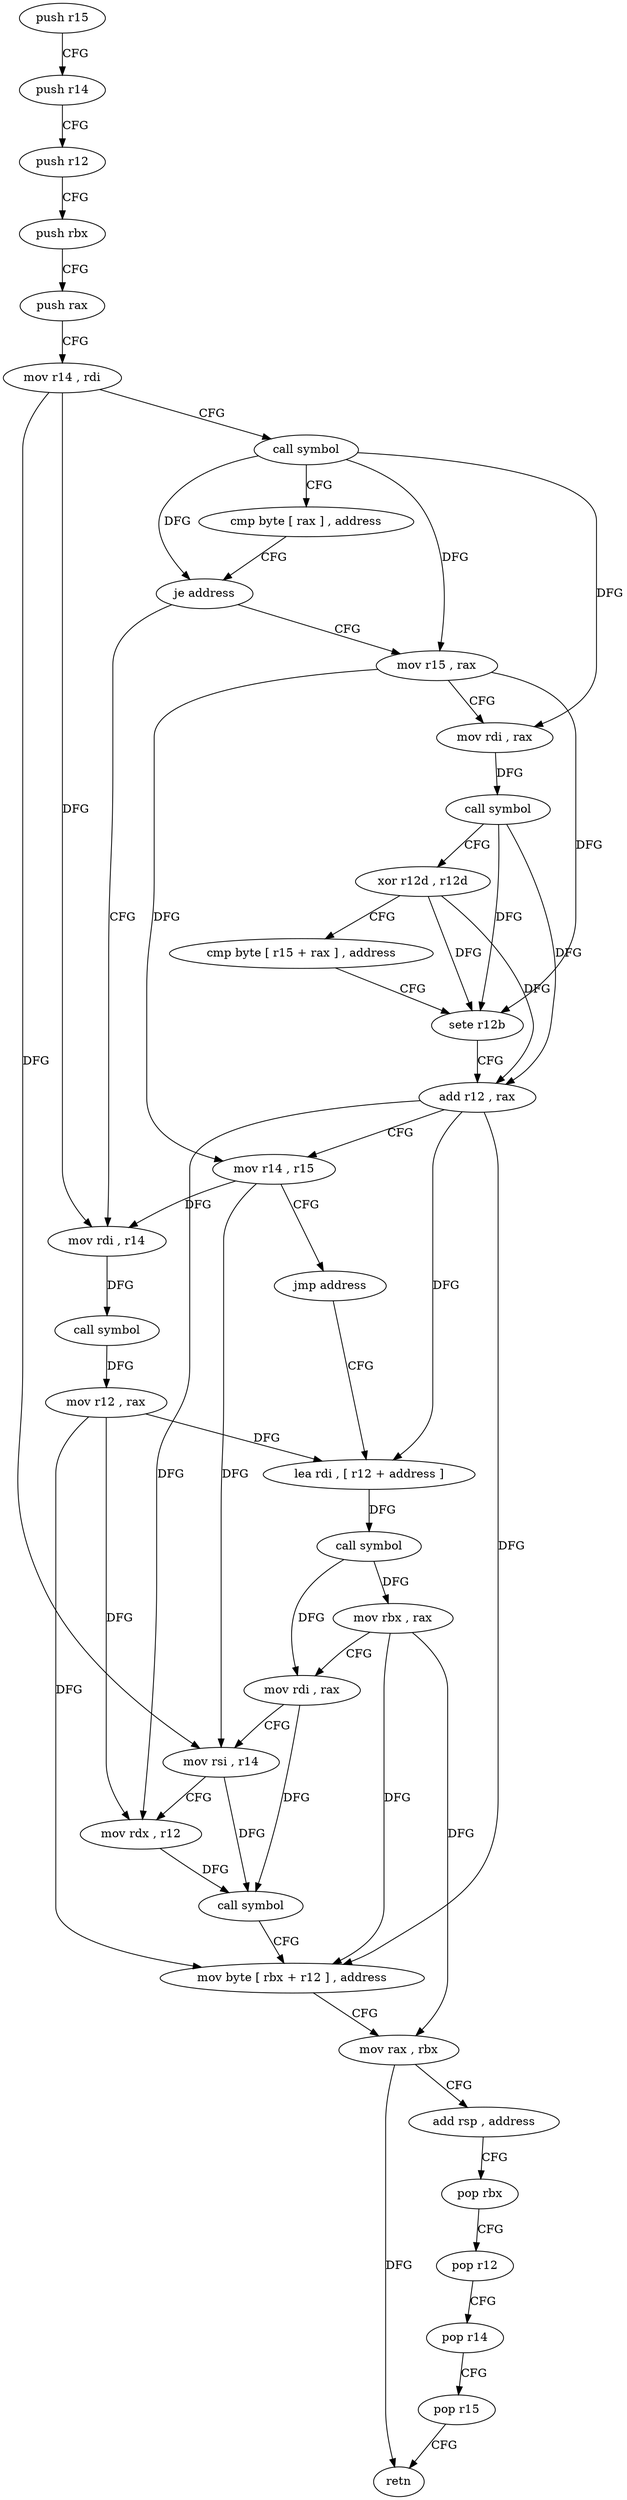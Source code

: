 digraph "func" {
"4200992" [label = "push r15" ]
"4200994" [label = "push r14" ]
"4200996" [label = "push r12" ]
"4200998" [label = "push rbx" ]
"4200999" [label = "push rax" ]
"4201000" [label = "mov r14 , rdi" ]
"4201003" [label = "call symbol" ]
"4201008" [label = "cmp byte [ rax ] , address" ]
"4201011" [label = "je address" ]
"4201044" [label = "mov rdi , r14" ]
"4201013" [label = "mov r15 , rax" ]
"4201047" [label = "call symbol" ]
"4201052" [label = "mov r12 , rax" ]
"4201055" [label = "lea rdi , [ r12 + address ]" ]
"4201016" [label = "mov rdi , rax" ]
"4201019" [label = "call symbol" ]
"4201024" [label = "xor r12d , r12d" ]
"4201027" [label = "cmp byte [ r15 + rax ] , address" ]
"4201032" [label = "sete r12b" ]
"4201036" [label = "add r12 , rax" ]
"4201039" [label = "mov r14 , r15" ]
"4201042" [label = "jmp address" ]
"4201060" [label = "call symbol" ]
"4201065" [label = "mov rbx , rax" ]
"4201068" [label = "mov rdi , rax" ]
"4201071" [label = "mov rsi , r14" ]
"4201074" [label = "mov rdx , r12" ]
"4201077" [label = "call symbol" ]
"4201082" [label = "mov byte [ rbx + r12 ] , address" ]
"4201087" [label = "mov rax , rbx" ]
"4201090" [label = "add rsp , address" ]
"4201094" [label = "pop rbx" ]
"4201095" [label = "pop r12" ]
"4201097" [label = "pop r14" ]
"4201099" [label = "pop r15" ]
"4201101" [label = "retn" ]
"4200992" -> "4200994" [ label = "CFG" ]
"4200994" -> "4200996" [ label = "CFG" ]
"4200996" -> "4200998" [ label = "CFG" ]
"4200998" -> "4200999" [ label = "CFG" ]
"4200999" -> "4201000" [ label = "CFG" ]
"4201000" -> "4201003" [ label = "CFG" ]
"4201000" -> "4201044" [ label = "DFG" ]
"4201000" -> "4201071" [ label = "DFG" ]
"4201003" -> "4201008" [ label = "CFG" ]
"4201003" -> "4201011" [ label = "DFG" ]
"4201003" -> "4201013" [ label = "DFG" ]
"4201003" -> "4201016" [ label = "DFG" ]
"4201008" -> "4201011" [ label = "CFG" ]
"4201011" -> "4201044" [ label = "CFG" ]
"4201011" -> "4201013" [ label = "CFG" ]
"4201044" -> "4201047" [ label = "DFG" ]
"4201013" -> "4201016" [ label = "CFG" ]
"4201013" -> "4201032" [ label = "DFG" ]
"4201013" -> "4201039" [ label = "DFG" ]
"4201047" -> "4201052" [ label = "DFG" ]
"4201052" -> "4201055" [ label = "DFG" ]
"4201052" -> "4201074" [ label = "DFG" ]
"4201052" -> "4201082" [ label = "DFG" ]
"4201055" -> "4201060" [ label = "DFG" ]
"4201016" -> "4201019" [ label = "DFG" ]
"4201019" -> "4201024" [ label = "CFG" ]
"4201019" -> "4201032" [ label = "DFG" ]
"4201019" -> "4201036" [ label = "DFG" ]
"4201024" -> "4201027" [ label = "CFG" ]
"4201024" -> "4201032" [ label = "DFG" ]
"4201024" -> "4201036" [ label = "DFG" ]
"4201027" -> "4201032" [ label = "CFG" ]
"4201032" -> "4201036" [ label = "CFG" ]
"4201036" -> "4201039" [ label = "CFG" ]
"4201036" -> "4201055" [ label = "DFG" ]
"4201036" -> "4201074" [ label = "DFG" ]
"4201036" -> "4201082" [ label = "DFG" ]
"4201039" -> "4201042" [ label = "CFG" ]
"4201039" -> "4201044" [ label = "DFG" ]
"4201039" -> "4201071" [ label = "DFG" ]
"4201042" -> "4201055" [ label = "CFG" ]
"4201060" -> "4201065" [ label = "DFG" ]
"4201060" -> "4201068" [ label = "DFG" ]
"4201065" -> "4201068" [ label = "CFG" ]
"4201065" -> "4201082" [ label = "DFG" ]
"4201065" -> "4201087" [ label = "DFG" ]
"4201068" -> "4201071" [ label = "CFG" ]
"4201068" -> "4201077" [ label = "DFG" ]
"4201071" -> "4201074" [ label = "CFG" ]
"4201071" -> "4201077" [ label = "DFG" ]
"4201074" -> "4201077" [ label = "DFG" ]
"4201077" -> "4201082" [ label = "CFG" ]
"4201082" -> "4201087" [ label = "CFG" ]
"4201087" -> "4201090" [ label = "CFG" ]
"4201087" -> "4201101" [ label = "DFG" ]
"4201090" -> "4201094" [ label = "CFG" ]
"4201094" -> "4201095" [ label = "CFG" ]
"4201095" -> "4201097" [ label = "CFG" ]
"4201097" -> "4201099" [ label = "CFG" ]
"4201099" -> "4201101" [ label = "CFG" ]
}

